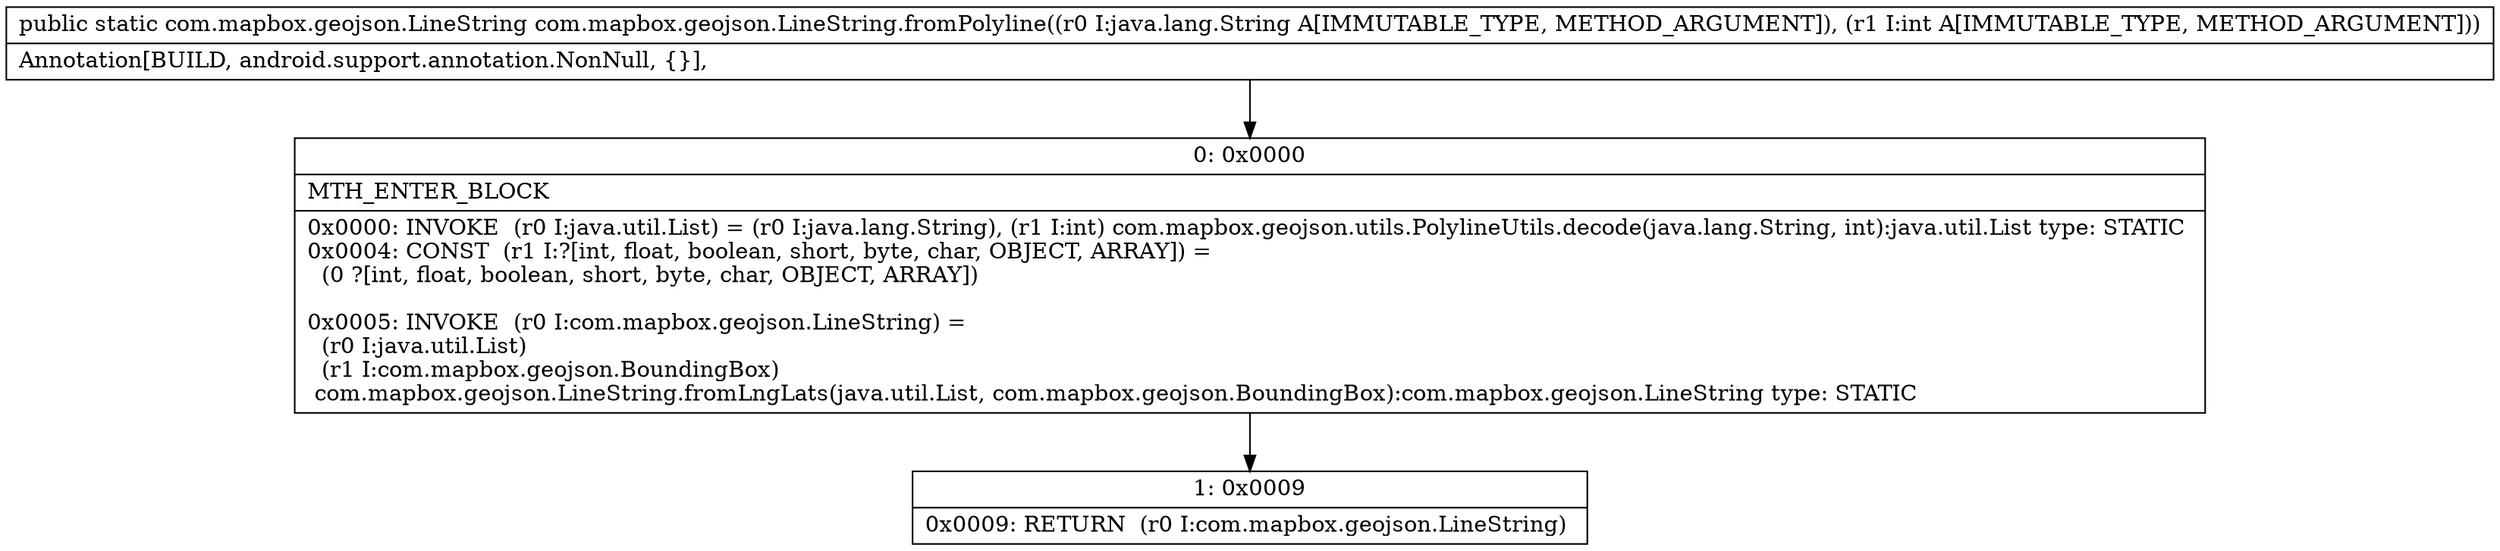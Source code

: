 digraph "CFG forcom.mapbox.geojson.LineString.fromPolyline(Ljava\/lang\/String;I)Lcom\/mapbox\/geojson\/LineString;" {
Node_0 [shape=record,label="{0\:\ 0x0000|MTH_ENTER_BLOCK\l|0x0000: INVOKE  (r0 I:java.util.List) = (r0 I:java.lang.String), (r1 I:int) com.mapbox.geojson.utils.PolylineUtils.decode(java.lang.String, int):java.util.List type: STATIC \l0x0004: CONST  (r1 I:?[int, float, boolean, short, byte, char, OBJECT, ARRAY]) = \l  (0 ?[int, float, boolean, short, byte, char, OBJECT, ARRAY])\l \l0x0005: INVOKE  (r0 I:com.mapbox.geojson.LineString) = \l  (r0 I:java.util.List)\l  (r1 I:com.mapbox.geojson.BoundingBox)\l com.mapbox.geojson.LineString.fromLngLats(java.util.List, com.mapbox.geojson.BoundingBox):com.mapbox.geojson.LineString type: STATIC \l}"];
Node_1 [shape=record,label="{1\:\ 0x0009|0x0009: RETURN  (r0 I:com.mapbox.geojson.LineString) \l}"];
MethodNode[shape=record,label="{public static com.mapbox.geojson.LineString com.mapbox.geojson.LineString.fromPolyline((r0 I:java.lang.String A[IMMUTABLE_TYPE, METHOD_ARGUMENT]), (r1 I:int A[IMMUTABLE_TYPE, METHOD_ARGUMENT]))  | Annotation[BUILD, android.support.annotation.NonNull, \{\}], \l}"];
MethodNode -> Node_0;
Node_0 -> Node_1;
}

